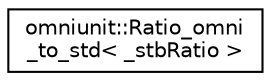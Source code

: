 digraph "Graphical Class Hierarchy"
{
  edge [fontname="Helvetica",fontsize="10",labelfontname="Helvetica",labelfontsize="10"];
  node [fontname="Helvetica",fontsize="10",shape=record];
  rankdir="LR";
  Node0 [label="omniunit::Ratio_omni\l_to_std\< _stbRatio \>",height=0.2,width=0.4,color="black", fillcolor="white", style="filled",URL="$structomniunit_1_1Ratio__omni__to__std.html"];
}
